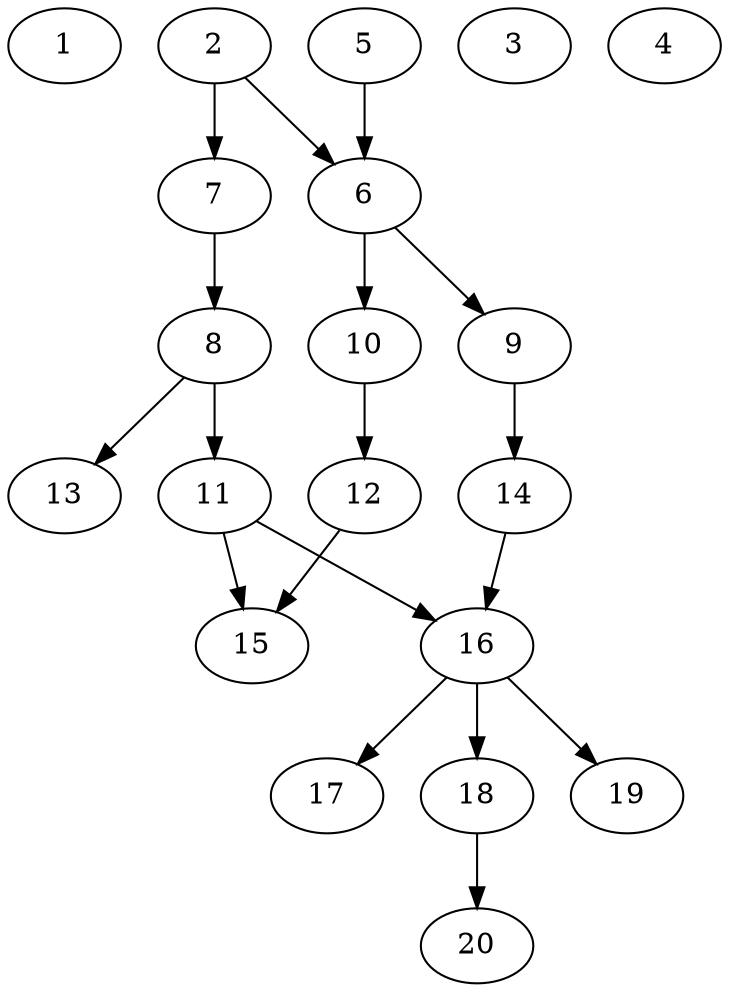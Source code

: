 // DAG automatically generated by daggen at Wed Jul 24 22:10:09 2019
// ./daggen --dot -n 20 --ccr 0.4 --fat 0.5 --regular 0.5 --density 0.5 --mindata 5242880 --maxdata 52428800 
digraph G {
  1 [size="89415680", alpha="0.18", expect_size="35766272"] 
  2 [size="75112960", alpha="0.02", expect_size="30045184"] 
  2 -> 6 [size ="30045184"]
  2 -> 7 [size ="30045184"]
  3 [size="50967040", alpha="0.10", expect_size="20386816"] 
  4 [size="116277760", alpha="0.18", expect_size="46511104"] 
  5 [size="98421760", alpha="0.08", expect_size="39368704"] 
  5 -> 6 [size ="39368704"]
  6 [size="15477760", alpha="0.20", expect_size="6191104"] 
  6 -> 9 [size ="6191104"]
  6 -> 10 [size ="6191104"]
  7 [size="75673600", alpha="0.18", expect_size="30269440"] 
  7 -> 8 [size ="30269440"]
  8 [size="89858560", alpha="0.18", expect_size="35943424"] 
  8 -> 11 [size ="35943424"]
  8 -> 13 [size ="35943424"]
  9 [size="69591040", alpha="0.06", expect_size="27836416"] 
  9 -> 14 [size ="27836416"]
  10 [size="39367680", alpha="0.12", expect_size="15747072"] 
  10 -> 12 [size ="15747072"]
  11 [size="58723840", alpha="0.08", expect_size="23489536"] 
  11 -> 15 [size ="23489536"]
  11 -> 16 [size ="23489536"]
  12 [size="48189440", alpha="0.20", expect_size="19275776"] 
  12 -> 15 [size ="19275776"]
  13 [size="58388480", alpha="0.00", expect_size="23355392"] 
  14 [size="115010560", alpha="0.03", expect_size="46004224"] 
  14 -> 16 [size ="46004224"]
  15 [size="100718080", alpha="0.01", expect_size="40287232"] 
  16 [size="27860480", alpha="0.11", expect_size="11144192"] 
  16 -> 17 [size ="11144192"]
  16 -> 18 [size ="11144192"]
  16 -> 19 [size ="11144192"]
  17 [size="26703360", alpha="0.01", expect_size="10681344"] 
  18 [size="13160960", alpha="0.01", expect_size="5264384"] 
  18 -> 20 [size ="5264384"]
  19 [size="121167360", alpha="0.03", expect_size="48466944"] 
  20 [size="38428160", alpha="0.09", expect_size="15371264"] 
}
